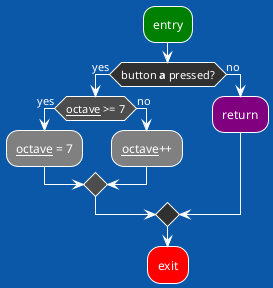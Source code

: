 @startuml


!theme amiga


!$grey1 = "303030"
!$grey2 = "4d4d4d"
!$grey3 = "808080"


#green:entry;

#$grey1:if (button **a** pressed?) then (yes)
 #$grey2:if (__octave__ >= 7) then (yes)
  #$grey3:__octave__ = 7;
 else (no)
  #$grey3:__octave__++;

endif
else (no)
 #purple:return;
endif

#red:exit;

@enduml
